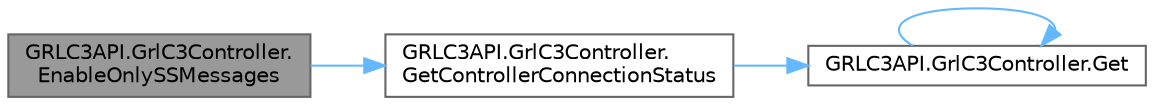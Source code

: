 digraph "GRLC3API.GrlC3Controller.EnableOnlySSMessages"
{
 // LATEX_PDF_SIZE
  bgcolor="transparent";
  edge [fontname=Helvetica,fontsize=10,labelfontname=Helvetica,labelfontsize=10];
  node [fontname=Helvetica,fontsize=10,shape=box,height=0.2,width=0.4];
  rankdir="LR";
  Node1 [label="GRLC3API.GrlC3Controller.\lEnableOnlySSMessages",height=0.2,width=0.4,color="gray40", fillcolor="grey60", style="filled", fontcolor="black",tooltip="Get Only Signal Strength packets for Optium coil position finding  C# Example:"];
  Node1 -> Node2 [color="steelblue1",style="solid"];
  Node2 [label="GRLC3API.GrlC3Controller.\lGetControllerConnectionStatus",height=0.2,width=0.4,color="grey40", fillcolor="white", style="filled",URL="$db/d41/class_g_r_l_c3_a_p_i_1_1_grl_c3_controller.html#a590385743fddaa84ee6670564d802cf3",tooltip="Use this GetControllerConnectionStatus function to check Controller is connected or not  C# Example:"];
  Node2 -> Node3 [color="steelblue1",style="solid"];
  Node3 [label="GRLC3API.GrlC3Controller.Get",height=0.2,width=0.4,color="grey40", fillcolor="white", style="filled",URL="$db/d41/class_g_r_l_c3_a_p_i_1_1_grl_c3_controller.html#a4c6dc6ce4ea37ac94789cebbcb46c39f",tooltip="Call Get method of Rest API's  C# Example:"];
  Node3 -> Node3 [color="steelblue1",style="solid"];
}
